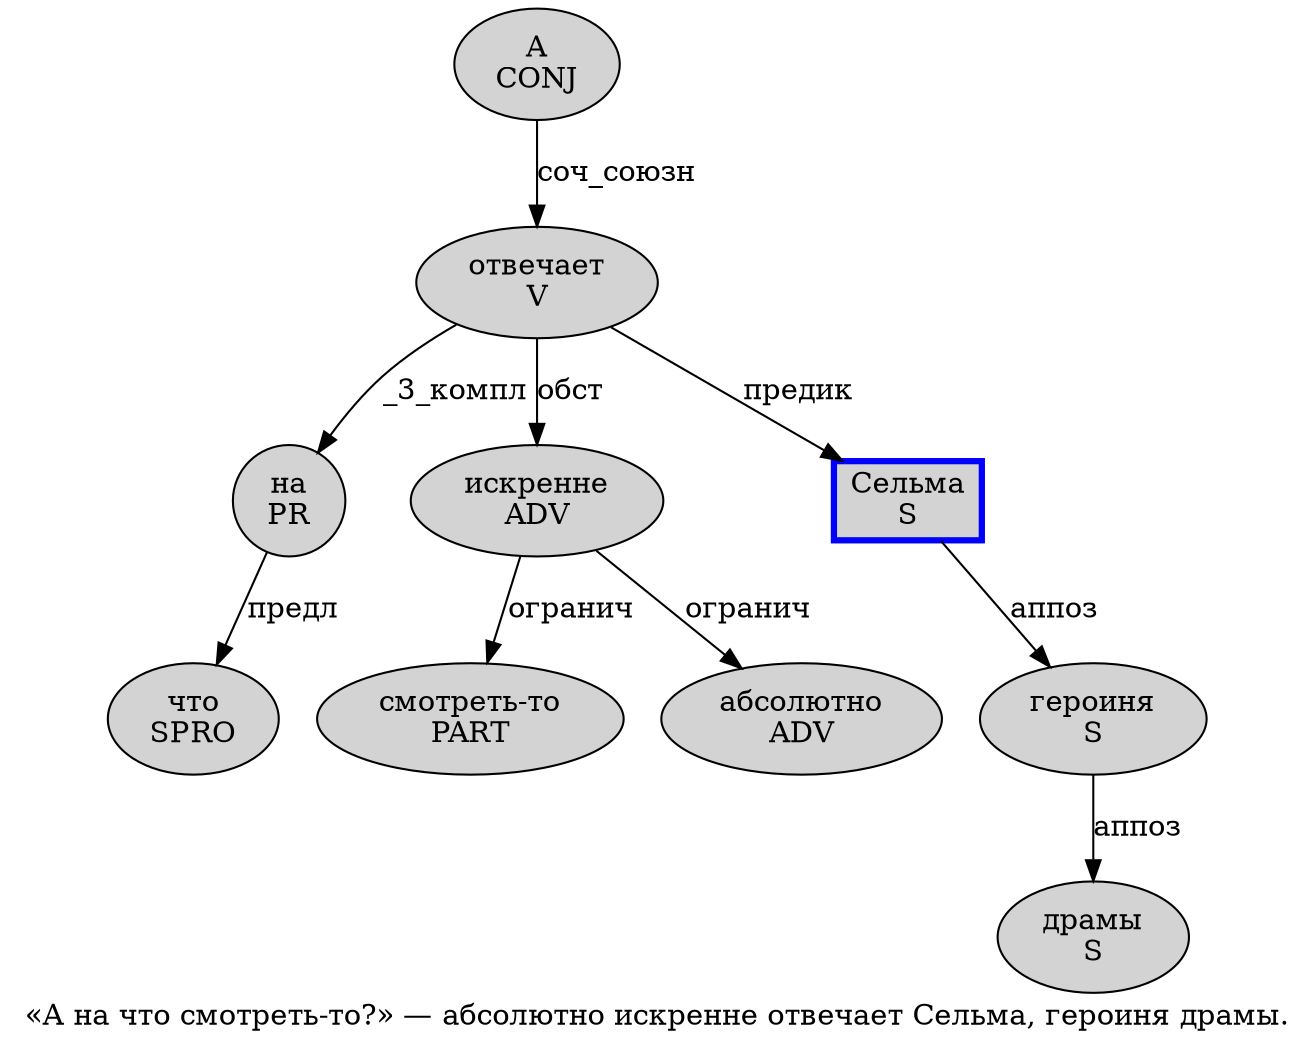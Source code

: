 digraph SENTENCE_357 {
	graph [label="«А на что смотреть-то?» — абсолютно искренне отвечает Сельма, героиня драмы."]
	node [style=filled]
		1 [label="А
CONJ" color="" fillcolor=lightgray penwidth=1 shape=ellipse]
		2 [label="на
PR" color="" fillcolor=lightgray penwidth=1 shape=ellipse]
		3 [label="что
SPRO" color="" fillcolor=lightgray penwidth=1 shape=ellipse]
		4 [label="смотреть-то
PART" color="" fillcolor=lightgray penwidth=1 shape=ellipse]
		8 [label="абсолютно
ADV" color="" fillcolor=lightgray penwidth=1 shape=ellipse]
		9 [label="искренне
ADV" color="" fillcolor=lightgray penwidth=1 shape=ellipse]
		10 [label="отвечает
V" color="" fillcolor=lightgray penwidth=1 shape=ellipse]
		11 [label="Сельма
S" color=blue fillcolor=lightgray penwidth=3 shape=box]
		13 [label="героиня
S" color="" fillcolor=lightgray penwidth=1 shape=ellipse]
		14 [label="драмы
S" color="" fillcolor=lightgray penwidth=1 shape=ellipse]
			2 -> 3 [label="предл"]
			1 -> 10 [label="соч_союзн"]
			10 -> 2 [label="_3_компл"]
			10 -> 9 [label="обст"]
			10 -> 11 [label="предик"]
			13 -> 14 [label="аппоз"]
			9 -> 4 [label="огранич"]
			9 -> 8 [label="огранич"]
			11 -> 13 [label="аппоз"]
}